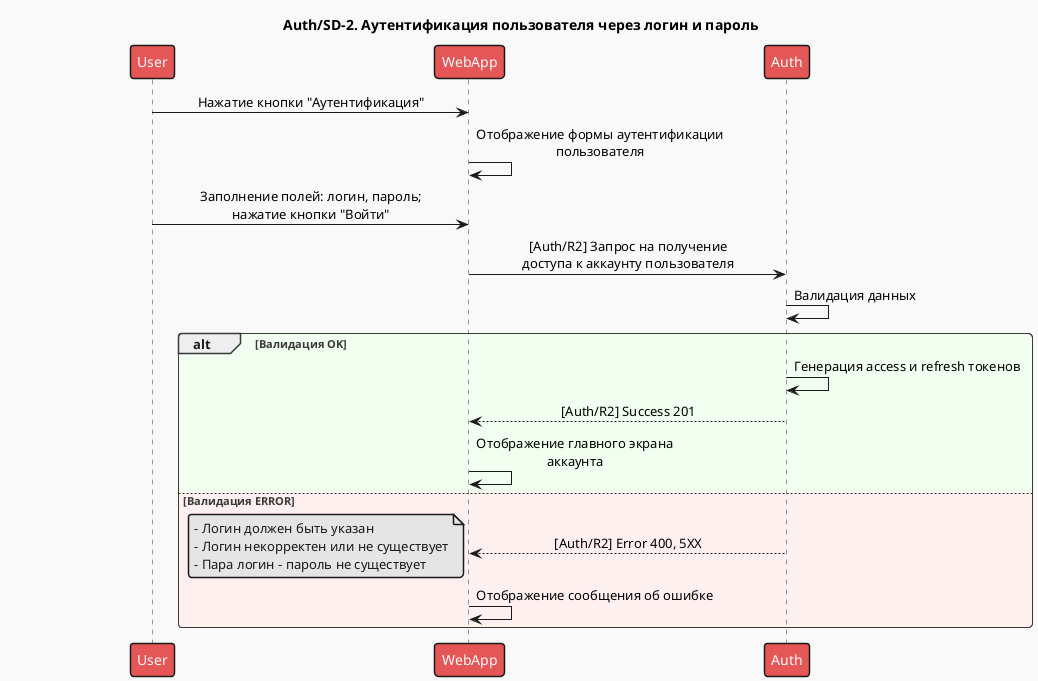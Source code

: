 # Auth/SD-2. Аутентификация пользователя через логин и пароль

@startuml
!theme mars

skinparam {
    MaxMessageSize 250
}

skinparam sequence {
    ParticipantPadding 125
    MessageAlign center
}

participant "User" as usr order 10
participant "WebApp" as app order 20
participant "Auth" as auth order 30

title Auth/SD-2. Аутентификация пользователя через логин и пароль

usr -> app: Нажатие кнопки "Аутентификация"
app -> app: Отображение формы аутентификации пользователя
usr -> app: Заполнение полей: логин, пароль; нажатие кнопки "Войти"

app -> auth: [Auth/R2] Запрос на получение доступа к аккаунту пользователя
auth -> auth: Валидация данных

alt #f0fff0 Валидация OK
  auth -> auth: Генерация access и refresh токенов
  app <-- auth: [Auth/R2] Success 201
  app -> app: Отображение главного экрана аккаунта
else #fff0f0 Валидация ERROR
  app <-- auth: [Auth/R2] Error 400, 5XX

  note left
    - Логин должен быть указан
    - Логин некорректен или не существует
    - Пара логин - пароль не существует
  end note

  app -> app: Отображение сообщения об ошибке
end

@enduml